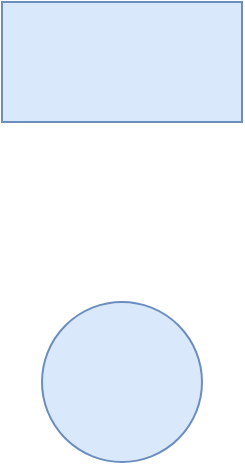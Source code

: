 <mxfile>
    <diagram id="1DZV3RDParjkDVgvY9mL" name="Página-1">
        <mxGraphModel dx="690" dy="494" grid="1" gridSize="10" guides="1" tooltips="1" connect="1" arrows="1" fold="1" page="1" pageScale="1" pageWidth="827" pageHeight="1169" math="0" shadow="0">
            <root>
                <mxCell id="0"/>
                <mxCell id="1" parent="0"/>
                <mxCell id="2" value="" style="ellipse;whiteSpace=wrap;html=1;aspect=fixed;fillColor=#dae8fc;strokeColor=#6c8ebf;" vertex="1" parent="1">
                    <mxGeometry x="310" y="220" width="80" height="80" as="geometry"/>
                </mxCell>
                <mxCell id="3" value="" style="rounded=0;whiteSpace=wrap;html=1;fillColor=#dae8fc;strokeColor=#6c8ebf;" vertex="1" parent="1">
                    <mxGeometry x="290" y="70" width="120" height="60" as="geometry"/>
                </mxCell>
            </root>
        </mxGraphModel>
    </diagram>
</mxfile>